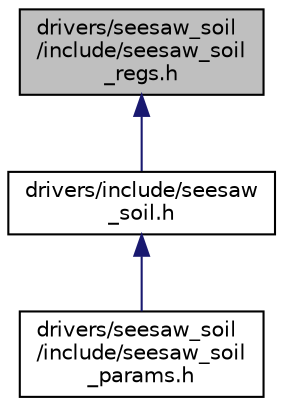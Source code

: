 digraph "drivers/seesaw_soil/include/seesaw_soil_regs.h"
{
 // LATEX_PDF_SIZE
  edge [fontname="Helvetica",fontsize="10",labelfontname="Helvetica",labelfontsize="10"];
  node [fontname="Helvetica",fontsize="10",shape=record];
  Node1 [label="drivers/seesaw_soil\l/include/seesaw_soil\l_regs.h",height=0.2,width=0.4,color="black", fillcolor="grey75", style="filled", fontcolor="black",tooltip="Register definitions for Seesaw Soil devices."];
  Node1 -> Node2 [dir="back",color="midnightblue",fontsize="10",style="solid",fontname="Helvetica"];
  Node2 [label="drivers/include/seesaw\l_soil.h",height=0.2,width=0.4,color="black", fillcolor="white", style="filled",URL="$seesaw__soil_8h.html",tooltip="Interface definition for the Adafruit Seesaw Soil sensor."];
  Node2 -> Node3 [dir="back",color="midnightblue",fontsize="10",style="solid",fontname="Helvetica"];
  Node3 [label="drivers/seesaw_soil\l/include/seesaw_soil\l_params.h",height=0.2,width=0.4,color="black", fillcolor="white", style="filled",URL="$seesaw__soil__params_8h.html",tooltip="Default configuration for Seesaw Soil devices."];
}
